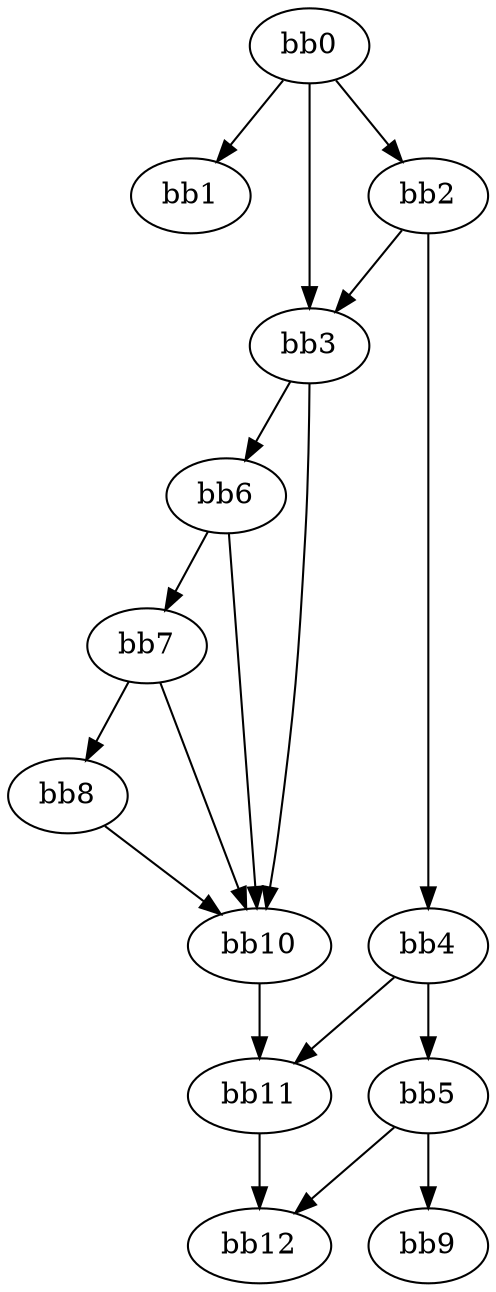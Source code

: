 digraph {
    0 [ label = "bb0\l" ]
    1 [ label = "bb1\l" ]
    2 [ label = "bb2\l" ]
    3 [ label = "bb3\l" ]
    4 [ label = "bb4\l" ]
    5 [ label = "bb5\l" ]
    6 [ label = "bb6\l" ]
    7 [ label = "bb7\l" ]
    8 [ label = "bb8\l" ]
    9 [ label = "bb9\l" ]
    10 [ label = "bb10\l" ]
    11 [ label = "bb11\l" ]
    12 [ label = "bb12\l" ]
    0 -> 1 [ ]
    0 -> 2 [ ]
    0 -> 3 [ ]
    2 -> 3 [ ]
    2 -> 4 [ ]
    3 -> 6 [ ]
    3 -> 10 [ ]
    4 -> 5 [ ]
    4 -> 11 [ ]
    5 -> 9 [ ]
    5 -> 12 [ ]
    6 -> 7 [ ]
    6 -> 10 [ ]
    7 -> 8 [ ]
    7 -> 10 [ ]
    8 -> 10 [ ]
    10 -> 11 [ ]
    11 -> 12 [ ]
}


